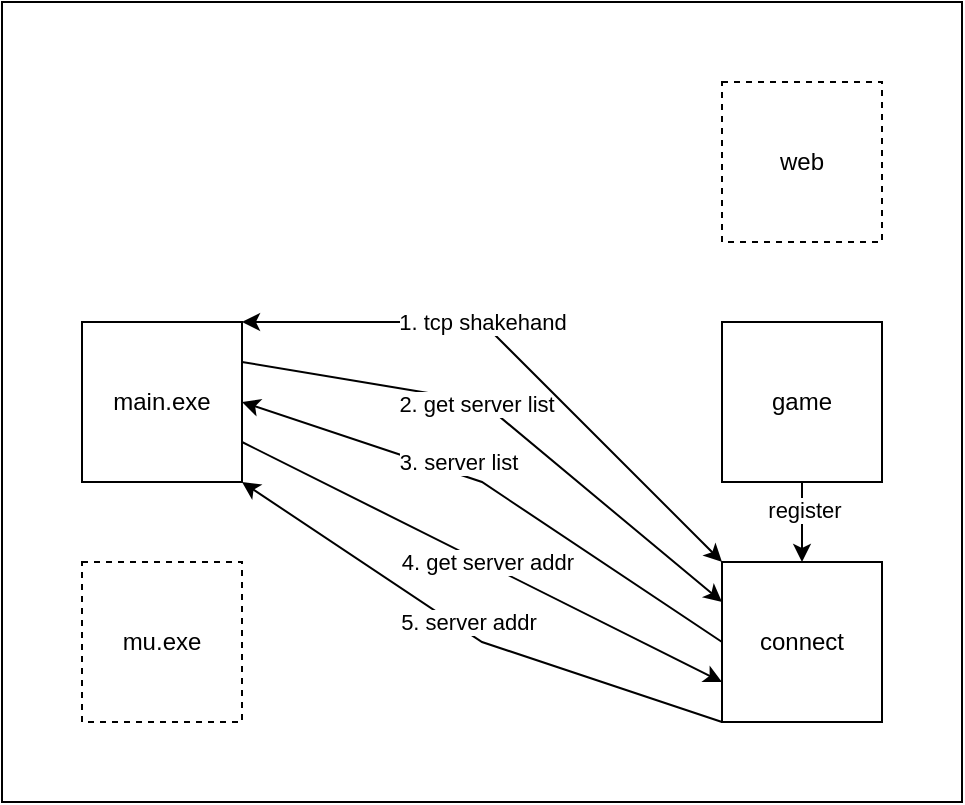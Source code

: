 <mxfile version="27.1.6">
  <diagram name="Page-1" id="ZzzY_V8Xv3Ai5Ge_fObD">
    <mxGraphModel dx="946" dy="618" grid="1" gridSize="10" guides="1" tooltips="1" connect="1" arrows="1" fold="1" page="1" pageScale="1" pageWidth="1169" pageHeight="827" math="0" shadow="0">
      <root>
        <mxCell id="0" />
        <mxCell id="1" parent="0" />
        <mxCell id="KxzCyLmwoIFlw5JYSQNm-1" value="" style="rounded=0;whiteSpace=wrap;html=1;" parent="1" vertex="1">
          <mxGeometry x="240" y="160" width="480" height="400" as="geometry" />
        </mxCell>
        <mxCell id="-OLyAZz8_35zl1sDWnFU-2" value="main.exe" style="rounded=0;whiteSpace=wrap;html=1;" parent="1" vertex="1">
          <mxGeometry x="280" y="320" width="80" height="80" as="geometry" />
        </mxCell>
        <mxCell id="-OLyAZz8_35zl1sDWnFU-3" value="game" style="rounded=0;whiteSpace=wrap;html=1;" parent="1" vertex="1">
          <mxGeometry x="600" y="320" width="80" height="80" as="geometry" />
        </mxCell>
        <mxCell id="-OLyAZz8_35zl1sDWnFU-10" value="mu.exe" style="rounded=0;whiteSpace=wrap;html=1;dashed=1;" parent="1" vertex="1">
          <mxGeometry x="280" y="440" width="80" height="80" as="geometry" />
        </mxCell>
        <mxCell id="-OLyAZz8_35zl1sDWnFU-14" value="web" style="rounded=0;whiteSpace=wrap;html=1;dashed=1;" parent="1" vertex="1">
          <mxGeometry x="600" y="200" width="80" height="80" as="geometry" />
        </mxCell>
        <mxCell id="-OLyAZz8_35zl1sDWnFU-19" value="" style="endArrow=classic;html=1;rounded=0;exitX=1;exitY=0.25;exitDx=0;exitDy=0;entryX=0;entryY=0.25;entryDx=0;entryDy=0;" parent="1" source="-OLyAZz8_35zl1sDWnFU-2" target="-OLyAZz8_35zl1sDWnFU-29" edge="1">
          <mxGeometry width="50" height="50" relative="1" as="geometry">
            <mxPoint x="370" y="330" as="sourcePoint" />
            <mxPoint x="610" y="290" as="targetPoint" />
            <Array as="points">
              <mxPoint x="480" y="360" />
            </Array>
          </mxGeometry>
        </mxCell>
        <mxCell id="-OLyAZz8_35zl1sDWnFU-20" value="2. get server list" style="edgeLabel;html=1;align=center;verticalAlign=middle;resizable=0;points=[];" parent="-OLyAZz8_35zl1sDWnFU-19" vertex="1" connectable="0">
          <mxGeometry x="-0.325" relative="1" as="geometry">
            <mxPoint x="24" y="5" as="offset" />
          </mxGeometry>
        </mxCell>
        <mxCell id="-OLyAZz8_35zl1sDWnFU-21" value="" style="endArrow=classic;html=1;rounded=0;entryX=1;entryY=0.5;entryDx=0;entryDy=0;exitX=0;exitY=0.5;exitDx=0;exitDy=0;" parent="1" source="-OLyAZz8_35zl1sDWnFU-29" target="-OLyAZz8_35zl1sDWnFU-2" edge="1">
          <mxGeometry width="50" height="50" relative="1" as="geometry">
            <mxPoint x="560" y="340" as="sourcePoint" />
            <mxPoint x="470" y="400" as="targetPoint" />
            <Array as="points">
              <mxPoint x="480" y="400" />
            </Array>
          </mxGeometry>
        </mxCell>
        <mxCell id="-OLyAZz8_35zl1sDWnFU-22" value="3. server list" style="edgeLabel;html=1;align=center;verticalAlign=middle;resizable=0;points=[];" parent="-OLyAZz8_35zl1sDWnFU-21" vertex="1" connectable="0">
          <mxGeometry x="0.394" y="3" relative="1" as="geometry">
            <mxPoint x="31" y="1" as="offset" />
          </mxGeometry>
        </mxCell>
        <mxCell id="-OLyAZz8_35zl1sDWnFU-23" value="" style="endArrow=classic;html=1;rounded=0;exitX=1;exitY=0.75;exitDx=0;exitDy=0;entryX=0;entryY=0.75;entryDx=0;entryDy=0;" parent="1" source="-OLyAZz8_35zl1sDWnFU-2" target="-OLyAZz8_35zl1sDWnFU-29" edge="1">
          <mxGeometry width="50" height="50" relative="1" as="geometry">
            <mxPoint x="460" y="320" as="sourcePoint" />
            <mxPoint x="510" y="270" as="targetPoint" />
            <Array as="points" />
          </mxGeometry>
        </mxCell>
        <mxCell id="-OLyAZz8_35zl1sDWnFU-24" value="4. get server addr&amp;nbsp;" style="edgeLabel;html=1;align=center;verticalAlign=middle;resizable=0;points=[];" parent="-OLyAZz8_35zl1sDWnFU-23" vertex="1" connectable="0">
          <mxGeometry x="-0.389" y="-1" relative="1" as="geometry">
            <mxPoint x="51" y="22" as="offset" />
          </mxGeometry>
        </mxCell>
        <mxCell id="-OLyAZz8_35zl1sDWnFU-25" value="" style="endArrow=classic;html=1;rounded=0;entryX=1;entryY=1;entryDx=0;entryDy=0;exitX=0;exitY=1;exitDx=0;exitDy=0;" parent="1" source="-OLyAZz8_35zl1sDWnFU-29" target="-OLyAZz8_35zl1sDWnFU-2" edge="1">
          <mxGeometry width="50" height="50" relative="1" as="geometry">
            <mxPoint x="460" y="320" as="sourcePoint" />
            <mxPoint x="510" y="270" as="targetPoint" />
            <Array as="points">
              <mxPoint x="480" y="480" />
            </Array>
          </mxGeometry>
        </mxCell>
        <mxCell id="-OLyAZz8_35zl1sDWnFU-26" value="5. server addr" style="edgeLabel;html=1;align=center;verticalAlign=middle;resizable=0;points=[];" parent="-OLyAZz8_35zl1sDWnFU-25" vertex="1" connectable="0">
          <mxGeometry x="0.53" y="-2" relative="1" as="geometry">
            <mxPoint x="59" y="36" as="offset" />
          </mxGeometry>
        </mxCell>
        <mxCell id="-OLyAZz8_35zl1sDWnFU-29" value="connect" style="rounded=0;whiteSpace=wrap;html=1;" parent="1" vertex="1">
          <mxGeometry x="600" y="440" width="80" height="80" as="geometry" />
        </mxCell>
        <mxCell id="FHihKu_zVs_lzc1Udwfm-8" value="" style="endArrow=classic;startArrow=classic;html=1;rounded=0;exitX=1;exitY=0;exitDx=0;exitDy=0;entryX=0;entryY=0;entryDx=0;entryDy=0;" parent="1" source="-OLyAZz8_35zl1sDWnFU-2" target="-OLyAZz8_35zl1sDWnFU-29" edge="1">
          <mxGeometry width="50" height="50" relative="1" as="geometry">
            <mxPoint x="370" y="290" as="sourcePoint" />
            <mxPoint x="610" y="290" as="targetPoint" />
            <Array as="points">
              <mxPoint x="480" y="320" />
            </Array>
          </mxGeometry>
        </mxCell>
        <mxCell id="FHihKu_zVs_lzc1Udwfm-9" value="1. tcp shakehand" style="edgeLabel;html=1;align=center;verticalAlign=middle;resizable=0;points=[];" parent="FHihKu_zVs_lzc1Udwfm-8" vertex="1" connectable="0">
          <mxGeometry x="-0.092" y="-1" relative="1" as="geometry">
            <mxPoint x="-8" y="-9" as="offset" />
          </mxGeometry>
        </mxCell>
        <mxCell id="KxzCyLmwoIFlw5JYSQNm-2" value="" style="endArrow=classic;html=1;rounded=0;entryX=0.5;entryY=0;entryDx=0;entryDy=0;exitX=0.5;exitY=1;exitDx=0;exitDy=0;" parent="1" source="-OLyAZz8_35zl1sDWnFU-3" target="-OLyAZz8_35zl1sDWnFU-29" edge="1">
          <mxGeometry width="50" height="50" relative="1" as="geometry">
            <mxPoint x="470" y="380" as="sourcePoint" />
            <mxPoint x="520" y="330" as="targetPoint" />
          </mxGeometry>
        </mxCell>
        <mxCell id="KxzCyLmwoIFlw5JYSQNm-3" value="register" style="edgeLabel;html=1;align=center;verticalAlign=middle;resizable=0;points=[];" parent="KxzCyLmwoIFlw5JYSQNm-2" vertex="1" connectable="0">
          <mxGeometry x="-0.3" y="1" relative="1" as="geometry">
            <mxPoint as="offset" />
          </mxGeometry>
        </mxCell>
      </root>
    </mxGraphModel>
  </diagram>
</mxfile>
